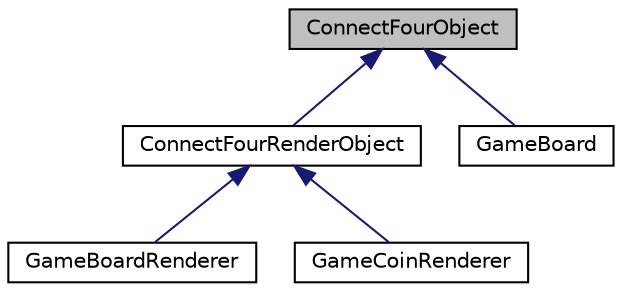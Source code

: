 digraph "ConnectFourObject"
{
  edge [fontname="Helvetica",fontsize="10",labelfontname="Helvetica",labelfontsize="10"];
  node [fontname="Helvetica",fontsize="10",shape=record];
  Node1 [label="ConnectFourObject",height=0.2,width=0.4,color="black", fillcolor="grey75", style="filled" fontcolor="black"];
  Node1 -> Node2 [dir="back",color="midnightblue",fontsize="10",style="solid",fontname="Helvetica"];
  Node2 [label="ConnectFourRenderObject",height=0.2,width=0.4,color="black", fillcolor="white", style="filled",URL="$class_connect_four_render_object.html",tooltip="base class for each renderable connect four object "];
  Node2 -> Node3 [dir="back",color="midnightblue",fontsize="10",style="solid",fontname="Helvetica"];
  Node3 [label="GameBoardRenderer",height=0.2,width=0.4,color="black", fillcolor="white", style="filled",URL="$class_game_board_renderer.html",tooltip="Class that is responsible for rendering the gameboard. "];
  Node2 -> Node4 [dir="back",color="midnightblue",fontsize="10",style="solid",fontname="Helvetica"];
  Node4 [label="GameCoinRenderer",height=0.2,width=0.4,color="black", fillcolor="white", style="filled",URL="$class_game_coin_renderer.html",tooltip="Class that is responsible for rendering the coins added to the board. "];
  Node1 -> Node5 [dir="back",color="midnightblue",fontsize="10",style="solid",fontname="Helvetica"];
  Node5 [label="GameBoard",height=0.2,width=0.4,color="black", fillcolor="white", style="filled",URL="$class_game_board.html"];
}
